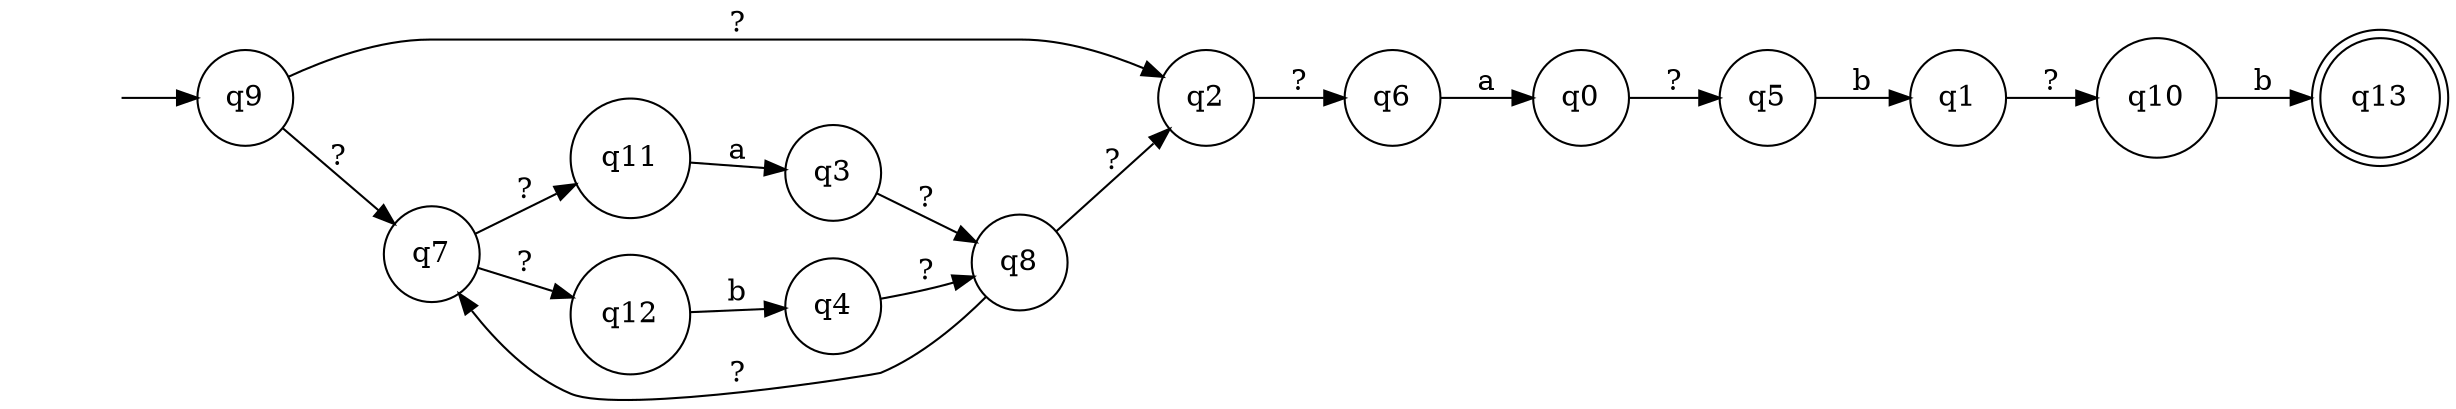 digraph NFA { 
rankdir=LR; 
node [ shape = none]; ""; 
node [ shape = doublecircle]; q13; 
node [ shape = circle];
"" -> q9;
q9 -> q2 [ label = "?" ];
q9 -> q7 [ label = "?" ];
q2 -> q6 [ label = "?" ];
q6 -> q0 [ label = "a" ];
q0 -> q5 [ label = "?" ];
q5 -> q1 [ label = "b" ];
q1 -> q10 [ label = "?" ];
q10 -> q13 [ label = "b" ];
q7 -> q11 [ label = "?" ];
q7 -> q12 [ label = "?" ];
q11 -> q3 [ label = "a" ];
q3 -> q8 [ label = "?" ];
q8 -> q2 [ label = "?" ];
q8 -> q7 [ label = "?" ];
q12 -> q4 [ label = "b" ];
q4 -> q8 [ label = "?" ];
}
